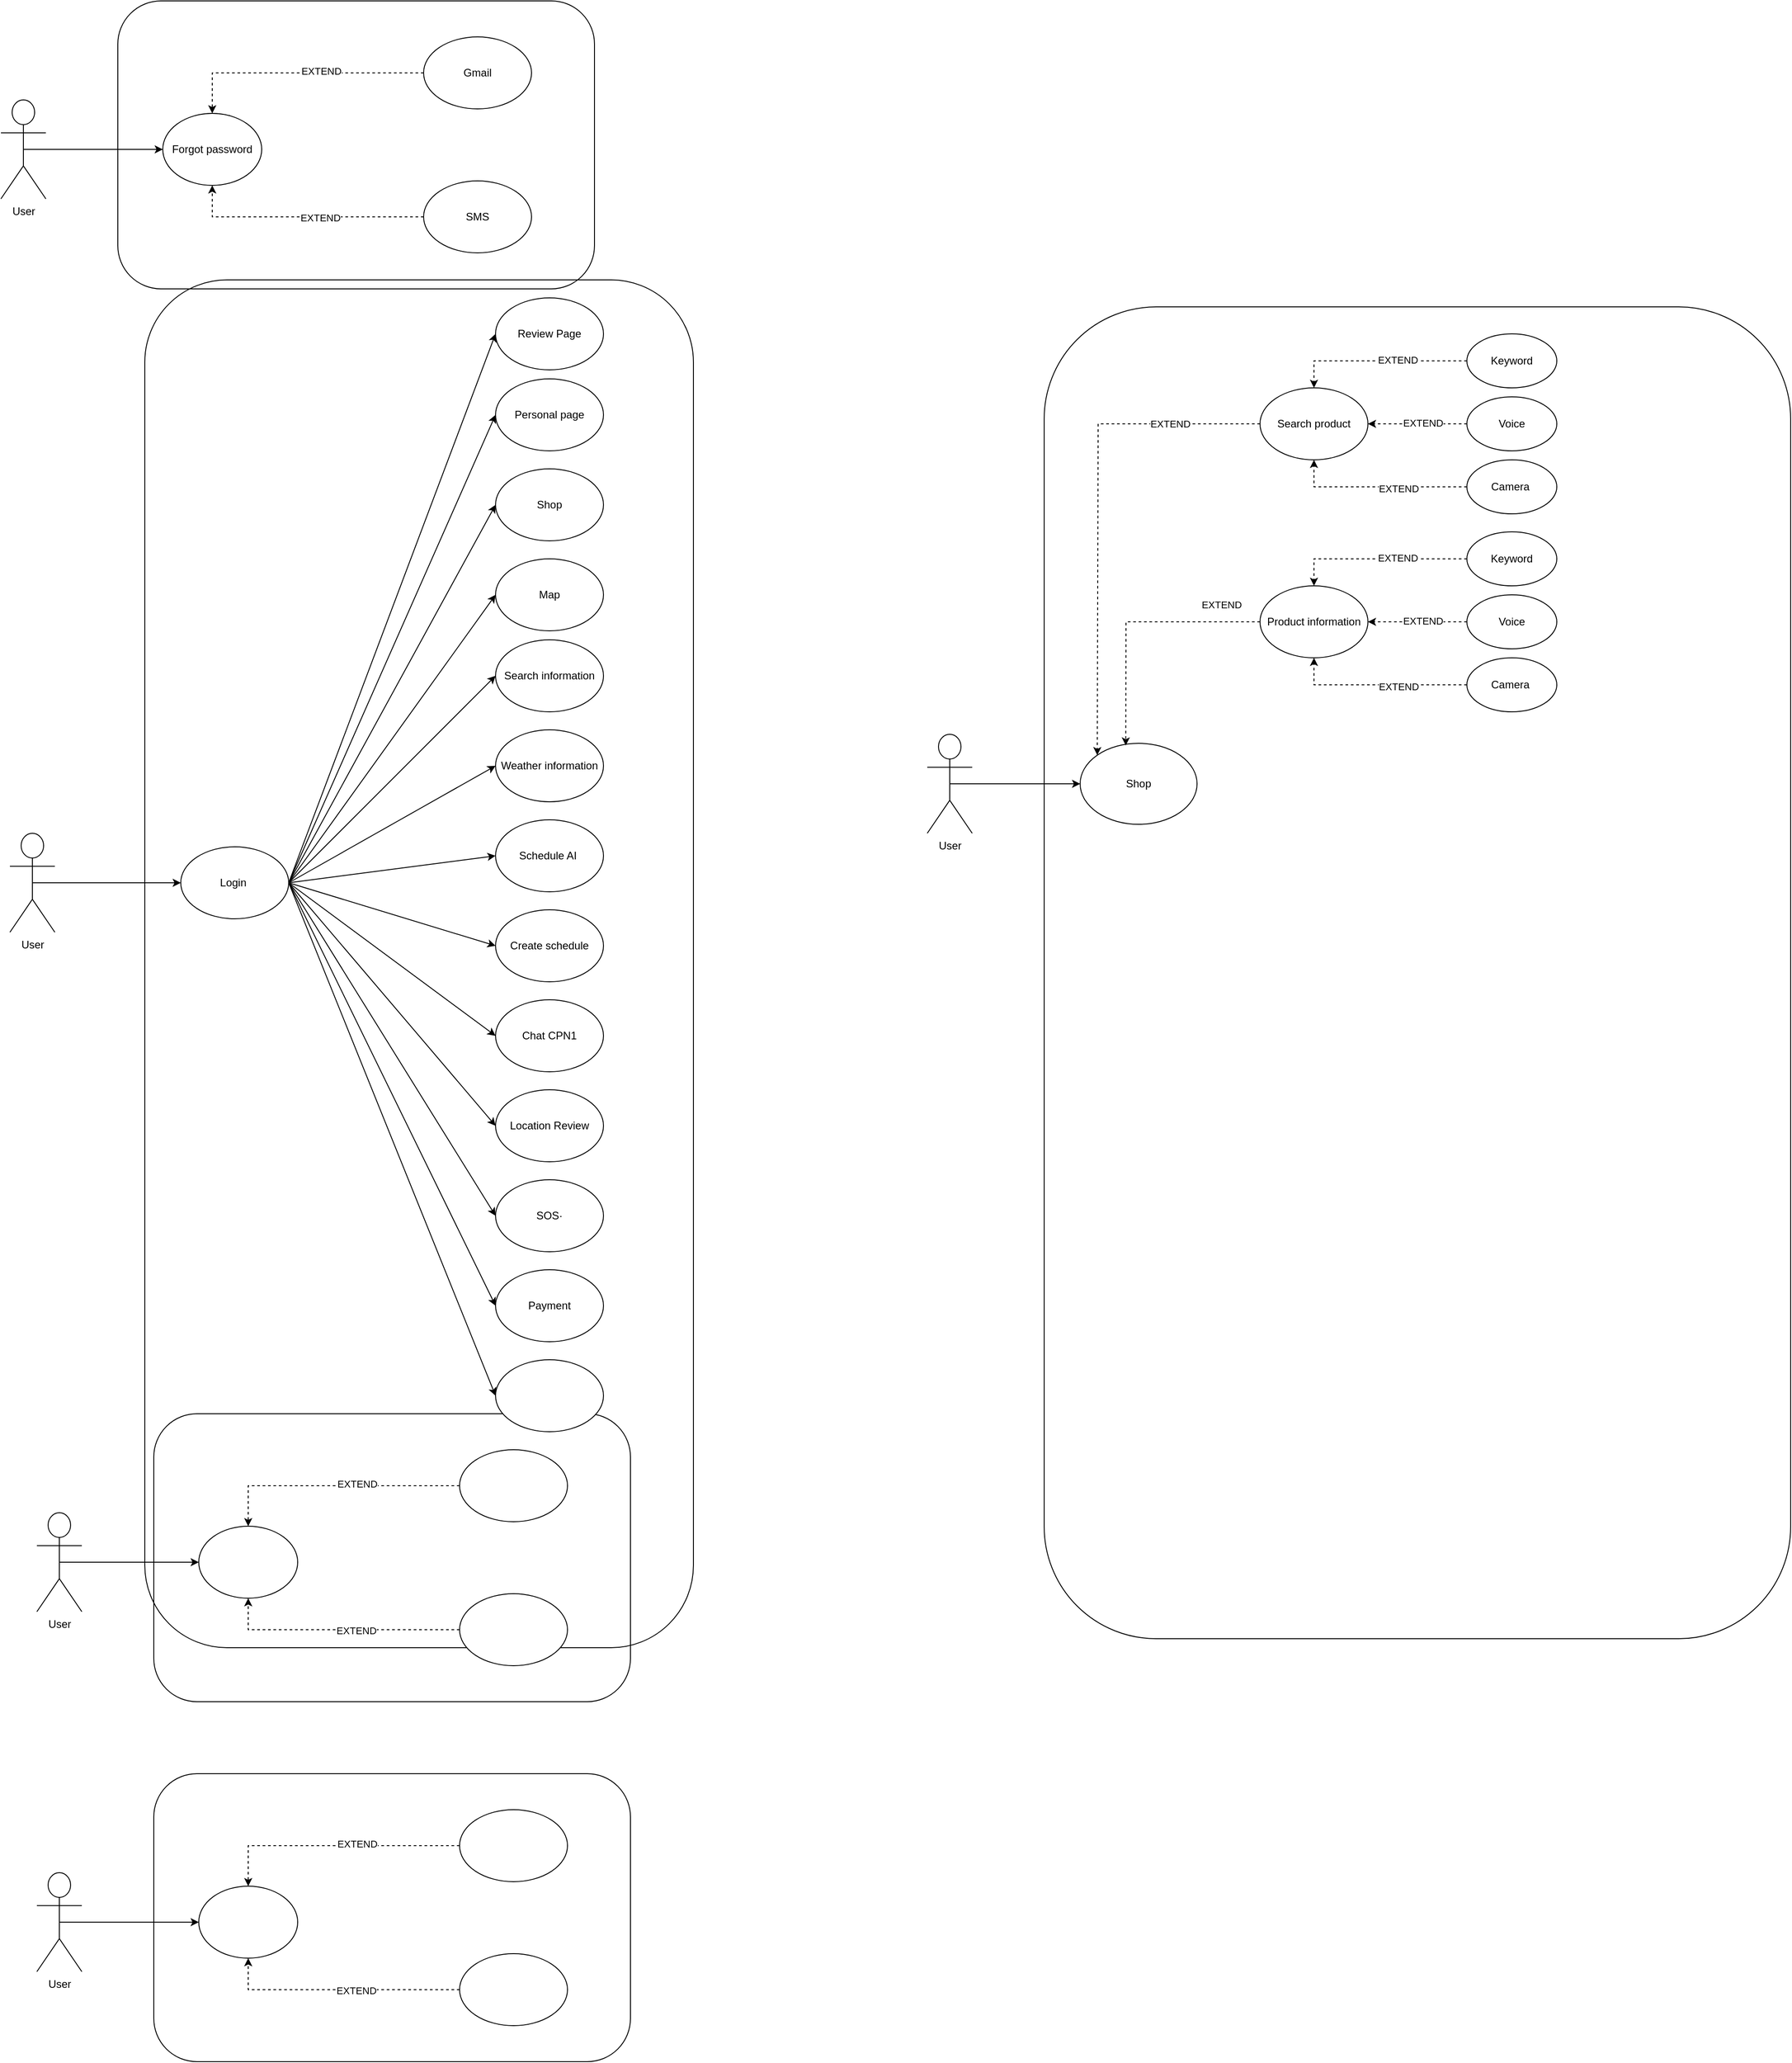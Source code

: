 <mxfile version="21.7.5" type="github">
  <diagram name="Page-1" id="LiZIJAQfsrwPQtG2lmVa">
    <mxGraphModel dx="590" dy="496" grid="1" gridSize="10" guides="1" tooltips="1" connect="1" arrows="1" fold="1" page="0" pageScale="1" pageWidth="827" pageHeight="1169" math="0" shadow="0">
      <root>
        <mxCell id="0" />
        <mxCell id="1" parent="0" />
        <mxCell id="o4KL-rw5gseDouzTh5if-1" value="User" style="shape=umlActor;verticalLabelPosition=bottom;verticalAlign=top;html=1;outlineConnect=0;" parent="1" vertex="1">
          <mxGeometry x="-230" y="765" width="50" height="110" as="geometry" />
        </mxCell>
        <mxCell id="o4KL-rw5gseDouzTh5if-2" value="" style="rounded=1;whiteSpace=wrap;html=1;fillColor=default;gradientColor=none;" parent="1" vertex="1">
          <mxGeometry x="-80" y="150" width="610" height="1520" as="geometry" />
        </mxCell>
        <mxCell id="o4KL-rw5gseDouzTh5if-5" value="" style="endArrow=classic;html=1;rounded=0;exitX=0.5;exitY=0.5;exitDx=0;exitDy=0;exitPerimeter=0;" parent="1" source="o4KL-rw5gseDouzTh5if-1" target="o4KL-rw5gseDouzTh5if-6" edge="1">
          <mxGeometry width="50" height="50" relative="1" as="geometry">
            <mxPoint x="-40" y="710" as="sourcePoint" />
            <mxPoint x="10" y="660" as="targetPoint" />
          </mxGeometry>
        </mxCell>
        <mxCell id="o4KL-rw5gseDouzTh5if-6" value="Login&amp;nbsp;" style="ellipse;whiteSpace=wrap;html=1;" parent="1" vertex="1">
          <mxGeometry x="-40" y="780" width="120" height="80" as="geometry" />
        </mxCell>
        <mxCell id="o4KL-rw5gseDouzTh5if-8" value="Shop" style="ellipse;whiteSpace=wrap;html=1;" vertex="1" parent="1">
          <mxGeometry x="310" y="360" width="120" height="80" as="geometry" />
        </mxCell>
        <mxCell id="FIUOrSrpIhpgKhwXsFsE-1" value="" style="rounded=1;whiteSpace=wrap;html=1;gradientColor=none;fillColor=none;" parent="1" vertex="1">
          <mxGeometry x="-110" y="-160" width="530" height="320" as="geometry" />
        </mxCell>
        <mxCell id="o4KL-rw5gseDouzTh5if-10" value="" style="endArrow=classic;html=1;rounded=0;entryX=0;entryY=0.5;entryDx=0;entryDy=0;exitX=1;exitY=0.5;exitDx=0;exitDy=0;" edge="1" parent="1" source="o4KL-rw5gseDouzTh5if-6" target="o4KL-rw5gseDouzTh5if-8">
          <mxGeometry width="50" height="50" relative="1" as="geometry">
            <mxPoint x="80" y="690" as="sourcePoint" />
            <mxPoint x="280" y="690" as="targetPoint" />
            <Array as="points" />
          </mxGeometry>
        </mxCell>
        <mxCell id="FIUOrSrpIhpgKhwXsFsE-3" value="User" style="shape=umlActor;verticalLabelPosition=bottom;verticalAlign=top;html=1;outlineConnect=0;" parent="1" vertex="1">
          <mxGeometry x="-240" y="-50" width="50" height="110" as="geometry" />
        </mxCell>
        <mxCell id="o4KL-rw5gseDouzTh5if-12" value="Map" style="ellipse;whiteSpace=wrap;html=1;" vertex="1" parent="1">
          <mxGeometry x="310" y="460" width="120" height="80" as="geometry" />
        </mxCell>
        <mxCell id="FIUOrSrpIhpgKhwXsFsE-6" value="Forgot password" style="ellipse;whiteSpace=wrap;html=1;" parent="1" vertex="1">
          <mxGeometry x="-60" y="-35" width="110" height="80" as="geometry" />
        </mxCell>
        <mxCell id="o4KL-rw5gseDouzTh5if-13" value="Schedule AI&amp;nbsp;" style="ellipse;whiteSpace=wrap;html=1;" vertex="1" parent="1">
          <mxGeometry x="310" y="750" width="120" height="80" as="geometry" />
        </mxCell>
        <mxCell id="FIUOrSrpIhpgKhwXsFsE-8" value="" style="endArrow=classic;html=1;rounded=0;exitX=0.5;exitY=0.5;exitDx=0;exitDy=0;exitPerimeter=0;entryX=0;entryY=0.5;entryDx=0;entryDy=0;" parent="1" source="FIUOrSrpIhpgKhwXsFsE-3" target="FIUOrSrpIhpgKhwXsFsE-6" edge="1">
          <mxGeometry width="50" height="50" relative="1" as="geometry">
            <mxPoint x="-170" y="40" as="sourcePoint" />
            <mxPoint x="-120" y="-10" as="targetPoint" />
          </mxGeometry>
        </mxCell>
        <mxCell id="FIUOrSrpIhpgKhwXsFsE-9" value="" style="endArrow=classic;html=1;rounded=0;dashed=1;entryX=0.5;entryY=0;entryDx=0;entryDy=0;exitX=0;exitY=0.5;exitDx=0;exitDy=0;" parent="1" source="FIUOrSrpIhpgKhwXsFsE-10" target="FIUOrSrpIhpgKhwXsFsE-6" edge="1">
          <mxGeometry width="50" height="50" relative="1" as="geometry">
            <mxPoint x="-180" y="20" as="sourcePoint" />
            <mxPoint x="-150" y="-30" as="targetPoint" />
            <Array as="points">
              <mxPoint x="-5" y="-80" />
            </Array>
          </mxGeometry>
        </mxCell>
        <mxCell id="4AnUg2Zelw4eqNy12WJW-4" value="EXTEND" style="edgeLabel;html=1;align=center;verticalAlign=middle;resizable=0;points=[];" vertex="1" connectable="0" parent="FIUOrSrpIhpgKhwXsFsE-9">
          <mxGeometry x="-0.183" y="-2" relative="1" as="geometry">
            <mxPoint as="offset" />
          </mxGeometry>
        </mxCell>
        <mxCell id="o4KL-rw5gseDouzTh5if-15" value="Weather information" style="ellipse;whiteSpace=wrap;html=1;" vertex="1" parent="1">
          <mxGeometry x="310" y="650" width="120" height="80" as="geometry" />
        </mxCell>
        <mxCell id="FIUOrSrpIhpgKhwXsFsE-10" value="Gmail" style="ellipse;whiteSpace=wrap;html=1;" parent="1" vertex="1">
          <mxGeometry x="230" y="-120" width="120" height="80" as="geometry" />
        </mxCell>
        <mxCell id="4AnUg2Zelw4eqNy12WJW-2" value="" style="endArrow=classic;html=1;rounded=0;dashed=1;entryX=0.5;entryY=1;entryDx=0;entryDy=0;exitX=0;exitY=0.5;exitDx=0;exitDy=0;" edge="1" parent="1" source="4AnUg2Zelw4eqNy12WJW-3" target="FIUOrSrpIhpgKhwXsFsE-6">
          <mxGeometry width="50" height="50" relative="1" as="geometry">
            <mxPoint x="-180" y="180" as="sourcePoint" />
            <mxPoint x="-5" y="125" as="targetPoint" />
            <Array as="points">
              <mxPoint x="-5" y="80" />
            </Array>
          </mxGeometry>
        </mxCell>
        <mxCell id="4AnUg2Zelw4eqNy12WJW-5" value="EXTEND" style="edgeLabel;html=1;align=center;verticalAlign=middle;resizable=0;points=[];" vertex="1" connectable="0" parent="4AnUg2Zelw4eqNy12WJW-2">
          <mxGeometry x="-0.144" y="1" relative="1" as="geometry">
            <mxPoint as="offset" />
          </mxGeometry>
        </mxCell>
        <mxCell id="o4KL-rw5gseDouzTh5if-16" value="Create schedule" style="ellipse;whiteSpace=wrap;html=1;" vertex="1" parent="1">
          <mxGeometry x="310" y="850" width="120" height="80" as="geometry" />
        </mxCell>
        <mxCell id="4AnUg2Zelw4eqNy12WJW-3" value="SMS" style="ellipse;whiteSpace=wrap;html=1;" vertex="1" parent="1">
          <mxGeometry x="230" y="40" width="120" height="80" as="geometry" />
        </mxCell>
        <mxCell id="o4KL-rw5gseDouzTh5if-17" value="Location Review" style="ellipse;whiteSpace=wrap;html=1;" vertex="1" parent="1">
          <mxGeometry x="310" y="1050" width="120" height="80" as="geometry" />
        </mxCell>
        <mxCell id="4AnUg2Zelw4eqNy12WJW-6" value="" style="rounded=1;whiteSpace=wrap;html=1;gradientColor=none;fillColor=none;" vertex="1" parent="1">
          <mxGeometry x="920" y="180" width="830" height="1480" as="geometry" />
        </mxCell>
        <mxCell id="o4KL-rw5gseDouzTh5if-18" value="Chat CPN1" style="ellipse;whiteSpace=wrap;html=1;" vertex="1" parent="1">
          <mxGeometry x="310" y="950" width="120" height="80" as="geometry" />
        </mxCell>
        <mxCell id="4AnUg2Zelw4eqNy12WJW-7" value="User" style="shape=umlActor;verticalLabelPosition=bottom;verticalAlign=top;html=1;outlineConnect=0;" vertex="1" parent="1">
          <mxGeometry x="790" y="655" width="50" height="110" as="geometry" />
        </mxCell>
        <mxCell id="o4KL-rw5gseDouzTh5if-19" value="" style="endArrow=classic;html=1;rounded=0;entryX=0;entryY=0.5;entryDx=0;entryDy=0;exitX=1;exitY=0.5;exitDx=0;exitDy=0;" edge="1" parent="1" source="o4KL-rw5gseDouzTh5if-6" target="o4KL-rw5gseDouzTh5if-12">
          <mxGeometry width="50" height="50" relative="1" as="geometry">
            <mxPoint x="80" y="690" as="sourcePoint" />
            <mxPoint x="280" y="690" as="targetPoint" />
            <Array as="points" />
          </mxGeometry>
        </mxCell>
        <mxCell id="4AnUg2Zelw4eqNy12WJW-8" value="Shop" style="ellipse;whiteSpace=wrap;html=1;" vertex="1" parent="1">
          <mxGeometry x="960" y="665" width="130" height="90" as="geometry" />
        </mxCell>
        <mxCell id="o4KL-rw5gseDouzTh5if-20" value="" style="endArrow=classic;html=1;rounded=0;entryX=0;entryY=0.5;entryDx=0;entryDy=0;exitX=1;exitY=0.5;exitDx=0;exitDy=0;" edge="1" parent="1" source="o4KL-rw5gseDouzTh5if-6" target="o4KL-rw5gseDouzTh5if-13">
          <mxGeometry width="50" height="50" relative="1" as="geometry">
            <mxPoint x="80" y="690" as="sourcePoint" />
            <mxPoint x="320" y="440" as="targetPoint" />
            <Array as="points" />
          </mxGeometry>
        </mxCell>
        <mxCell id="4AnUg2Zelw4eqNy12WJW-9" value="" style="endArrow=classic;html=1;rounded=0;exitX=0.5;exitY=0.5;exitDx=0;exitDy=0;exitPerimeter=0;entryX=0;entryY=0.5;entryDx=0;entryDy=0;" edge="1" parent="1" source="4AnUg2Zelw4eqNy12WJW-7" target="4AnUg2Zelw4eqNy12WJW-8">
          <mxGeometry width="50" height="50" relative="1" as="geometry">
            <mxPoint x="860" y="745" as="sourcePoint" />
            <mxPoint x="910" y="695" as="targetPoint" />
          </mxGeometry>
        </mxCell>
        <mxCell id="o4KL-rw5gseDouzTh5if-21" value="" style="endArrow=classic;html=1;rounded=0;entryX=0;entryY=0.5;entryDx=0;entryDy=0;exitX=1;exitY=0.5;exitDx=0;exitDy=0;" edge="1" parent="1" source="o4KL-rw5gseDouzTh5if-6" target="o4KL-rw5gseDouzTh5if-28">
          <mxGeometry width="50" height="50" relative="1" as="geometry">
            <mxPoint x="90" y="690" as="sourcePoint" />
            <mxPoint x="310" y="660" as="targetPoint" />
            <Array as="points" />
          </mxGeometry>
        </mxCell>
        <mxCell id="4AnUg2Zelw4eqNy12WJW-10" value="" style="endArrow=classic;html=1;rounded=0;dashed=1;entryX=0;entryY=0;entryDx=0;entryDy=0;exitX=0;exitY=0.5;exitDx=0;exitDy=0;" edge="1" parent="1" source="4AnUg2Zelw4eqNy12WJW-12" target="4AnUg2Zelw4eqNy12WJW-8">
          <mxGeometry width="50" height="50" relative="1" as="geometry">
            <mxPoint x="850" y="410" as="sourcePoint" />
            <mxPoint x="880" y="360" as="targetPoint" />
            <Array as="points">
              <mxPoint x="980" y="310" />
            </Array>
          </mxGeometry>
        </mxCell>
        <mxCell id="4AnUg2Zelw4eqNy12WJW-11" value="EXTEND" style="edgeLabel;html=1;align=center;verticalAlign=middle;resizable=0;points=[];" vertex="1" connectable="0" parent="4AnUg2Zelw4eqNy12WJW-10">
          <mxGeometry x="-0.183" y="-2" relative="1" as="geometry">
            <mxPoint x="82" y="-44" as="offset" />
          </mxGeometry>
        </mxCell>
        <mxCell id="o4KL-rw5gseDouzTh5if-22" value="" style="endArrow=classic;html=1;rounded=0;entryX=0;entryY=0.5;entryDx=0;entryDy=0;exitX=1;exitY=0.5;exitDx=0;exitDy=0;" edge="1" parent="1" source="o4KL-rw5gseDouzTh5if-6" target="o4KL-rw5gseDouzTh5if-15">
          <mxGeometry width="50" height="50" relative="1" as="geometry">
            <mxPoint x="90" y="690" as="sourcePoint" />
            <mxPoint x="330" y="570" as="targetPoint" />
            <Array as="points" />
          </mxGeometry>
        </mxCell>
        <mxCell id="4AnUg2Zelw4eqNy12WJW-12" value="Search product" style="ellipse;whiteSpace=wrap;html=1;" vertex="1" parent="1">
          <mxGeometry x="1160" y="270" width="120" height="80" as="geometry" />
        </mxCell>
        <mxCell id="o4KL-rw5gseDouzTh5if-23" value="" style="endArrow=classic;html=1;rounded=0;entryX=0;entryY=0.5;entryDx=0;entryDy=0;exitX=1;exitY=0.5;exitDx=0;exitDy=0;" edge="1" parent="1" source="o4KL-rw5gseDouzTh5if-6" target="o4KL-rw5gseDouzTh5if-16">
          <mxGeometry width="50" height="50" relative="1" as="geometry">
            <mxPoint x="80" y="690" as="sourcePoint" />
            <mxPoint x="320" y="775" as="targetPoint" />
            <Array as="points" />
          </mxGeometry>
        </mxCell>
        <mxCell id="4AnUg2Zelw4eqNy12WJW-13" value="" style="endArrow=classic;html=1;rounded=0;dashed=1;exitX=0;exitY=0.5;exitDx=0;exitDy=0;entryX=0.39;entryY=0.027;entryDx=0;entryDy=0;entryPerimeter=0;" edge="1" parent="1" source="4AnUg2Zelw4eqNy12WJW-15" target="4AnUg2Zelw4eqNy12WJW-8">
          <mxGeometry width="50" height="50" relative="1" as="geometry">
            <mxPoint x="850" y="570" as="sourcePoint" />
            <mxPoint x="1025" y="670" as="targetPoint" />
            <Array as="points">
              <mxPoint x="1011" y="530" />
            </Array>
          </mxGeometry>
        </mxCell>
        <mxCell id="4AnUg2Zelw4eqNy12WJW-14" value="EXTEND" style="edgeLabel;html=1;align=center;verticalAlign=middle;resizable=0;points=[];" vertex="1" connectable="0" parent="4AnUg2Zelw4eqNy12WJW-13">
          <mxGeometry x="-0.144" y="1" relative="1" as="geometry">
            <mxPoint x="79" y="-20" as="offset" />
          </mxGeometry>
        </mxCell>
        <mxCell id="o4KL-rw5gseDouzTh5if-24" value="" style="endArrow=classic;html=1;rounded=0;exitX=1;exitY=0.5;exitDx=0;exitDy=0;entryX=0;entryY=0.5;entryDx=0;entryDy=0;" edge="1" parent="1" source="o4KL-rw5gseDouzTh5if-6" target="o4KL-rw5gseDouzTh5if-17">
          <mxGeometry width="50" height="50" relative="1" as="geometry">
            <mxPoint x="680" y="780" as="sourcePoint" />
            <mxPoint x="730" y="730" as="targetPoint" />
          </mxGeometry>
        </mxCell>
        <mxCell id="4AnUg2Zelw4eqNy12WJW-15" value="Product information" style="ellipse;whiteSpace=wrap;html=1;" vertex="1" parent="1">
          <mxGeometry x="1160" y="490" width="120" height="80" as="geometry" />
        </mxCell>
        <mxCell id="o4KL-rw5gseDouzTh5if-25" value="" style="endArrow=classic;html=1;rounded=0;entryX=0;entryY=0.5;entryDx=0;entryDy=0;exitX=1;exitY=0.5;exitDx=0;exitDy=0;" edge="1" parent="1" source="o4KL-rw5gseDouzTh5if-6" target="o4KL-rw5gseDouzTh5if-18">
          <mxGeometry width="50" height="50" relative="1" as="geometry">
            <mxPoint x="100" y="715" as="sourcePoint" />
            <mxPoint x="330" y="785" as="targetPoint" />
            <Array as="points" />
          </mxGeometry>
        </mxCell>
        <mxCell id="4AnUg2Zelw4eqNy12WJW-16" value="" style="rounded=1;whiteSpace=wrap;html=1;gradientColor=none;fillColor=none;" vertex="1" parent="1">
          <mxGeometry x="-70" y="1410" width="530" height="320" as="geometry" />
        </mxCell>
        <mxCell id="o4KL-rw5gseDouzTh5if-26" value="SOS·" style="ellipse;whiteSpace=wrap;html=1;" vertex="1" parent="1">
          <mxGeometry x="310" y="1150" width="120" height="80" as="geometry" />
        </mxCell>
        <mxCell id="4AnUg2Zelw4eqNy12WJW-17" value="User" style="shape=umlActor;verticalLabelPosition=bottom;verticalAlign=top;html=1;outlineConnect=0;" vertex="1" parent="1">
          <mxGeometry x="-200" y="1520" width="50" height="110" as="geometry" />
        </mxCell>
        <mxCell id="o4KL-rw5gseDouzTh5if-27" value="" style="endArrow=classic;html=1;rounded=0;exitX=1;exitY=0.5;exitDx=0;exitDy=0;entryX=0;entryY=0.5;entryDx=0;entryDy=0;" edge="1" parent="1" source="o4KL-rw5gseDouzTh5if-6" target="o4KL-rw5gseDouzTh5if-26">
          <mxGeometry width="50" height="50" relative="1" as="geometry">
            <mxPoint x="680" y="960" as="sourcePoint" />
            <mxPoint x="730" y="910" as="targetPoint" />
          </mxGeometry>
        </mxCell>
        <mxCell id="4AnUg2Zelw4eqNy12WJW-18" value="" style="ellipse;whiteSpace=wrap;html=1;" vertex="1" parent="1">
          <mxGeometry x="-20" y="1535" width="110" height="80" as="geometry" />
        </mxCell>
        <mxCell id="4AnUg2Zelw4eqNy12WJW-19" value="" style="endArrow=classic;html=1;rounded=0;exitX=0.5;exitY=0.5;exitDx=0;exitDy=0;exitPerimeter=0;entryX=0;entryY=0.5;entryDx=0;entryDy=0;" edge="1" parent="1" source="4AnUg2Zelw4eqNy12WJW-17" target="4AnUg2Zelw4eqNy12WJW-18">
          <mxGeometry width="50" height="50" relative="1" as="geometry">
            <mxPoint x="-130" y="1610" as="sourcePoint" />
            <mxPoint x="-80" y="1560" as="targetPoint" />
          </mxGeometry>
        </mxCell>
        <mxCell id="4AnUg2Zelw4eqNy12WJW-20" value="" style="endArrow=classic;html=1;rounded=0;dashed=1;entryX=0.5;entryY=0;entryDx=0;entryDy=0;exitX=0;exitY=0.5;exitDx=0;exitDy=0;" edge="1" parent="1" source="4AnUg2Zelw4eqNy12WJW-22" target="4AnUg2Zelw4eqNy12WJW-18">
          <mxGeometry width="50" height="50" relative="1" as="geometry">
            <mxPoint x="-140" y="1590" as="sourcePoint" />
            <mxPoint x="-110" y="1540" as="targetPoint" />
            <Array as="points">
              <mxPoint x="35" y="1490" />
            </Array>
          </mxGeometry>
        </mxCell>
        <mxCell id="4AnUg2Zelw4eqNy12WJW-21" value="EXTEND" style="edgeLabel;html=1;align=center;verticalAlign=middle;resizable=0;points=[];" vertex="1" connectable="0" parent="4AnUg2Zelw4eqNy12WJW-20">
          <mxGeometry x="-0.183" y="-2" relative="1" as="geometry">
            <mxPoint as="offset" />
          </mxGeometry>
        </mxCell>
        <mxCell id="4AnUg2Zelw4eqNy12WJW-22" value="" style="ellipse;whiteSpace=wrap;html=1;" vertex="1" parent="1">
          <mxGeometry x="270" y="1450" width="120" height="80" as="geometry" />
        </mxCell>
        <mxCell id="4AnUg2Zelw4eqNy12WJW-23" value="" style="endArrow=classic;html=1;rounded=0;dashed=1;entryX=0.5;entryY=1;entryDx=0;entryDy=0;exitX=0;exitY=0.5;exitDx=0;exitDy=0;" edge="1" parent="1" source="4AnUg2Zelw4eqNy12WJW-25" target="4AnUg2Zelw4eqNy12WJW-18">
          <mxGeometry width="50" height="50" relative="1" as="geometry">
            <mxPoint x="-140" y="1750" as="sourcePoint" />
            <mxPoint x="35" y="1695" as="targetPoint" />
            <Array as="points">
              <mxPoint x="35" y="1650" />
            </Array>
          </mxGeometry>
        </mxCell>
        <mxCell id="4AnUg2Zelw4eqNy12WJW-24" value="EXTEND" style="edgeLabel;html=1;align=center;verticalAlign=middle;resizable=0;points=[];" vertex="1" connectable="0" parent="4AnUg2Zelw4eqNy12WJW-23">
          <mxGeometry x="-0.144" y="1" relative="1" as="geometry">
            <mxPoint as="offset" />
          </mxGeometry>
        </mxCell>
        <mxCell id="4AnUg2Zelw4eqNy12WJW-25" value="" style="ellipse;whiteSpace=wrap;html=1;" vertex="1" parent="1">
          <mxGeometry x="270" y="1610" width="120" height="80" as="geometry" />
        </mxCell>
        <mxCell id="4AnUg2Zelw4eqNy12WJW-26" value="" style="rounded=1;whiteSpace=wrap;html=1;gradientColor=none;fillColor=none;" vertex="1" parent="1">
          <mxGeometry x="-70" y="1810" width="530" height="320" as="geometry" />
        </mxCell>
        <mxCell id="4AnUg2Zelw4eqNy12WJW-27" value="User" style="shape=umlActor;verticalLabelPosition=bottom;verticalAlign=top;html=1;outlineConnect=0;" vertex="1" parent="1">
          <mxGeometry x="-200" y="1920" width="50" height="110" as="geometry" />
        </mxCell>
        <mxCell id="4AnUg2Zelw4eqNy12WJW-28" value="" style="ellipse;whiteSpace=wrap;html=1;" vertex="1" parent="1">
          <mxGeometry x="-20" y="1935" width="110" height="80" as="geometry" />
        </mxCell>
        <mxCell id="4AnUg2Zelw4eqNy12WJW-29" value="" style="endArrow=classic;html=1;rounded=0;exitX=0.5;exitY=0.5;exitDx=0;exitDy=0;exitPerimeter=0;entryX=0;entryY=0.5;entryDx=0;entryDy=0;" edge="1" parent="1" source="4AnUg2Zelw4eqNy12WJW-27" target="4AnUg2Zelw4eqNy12WJW-28">
          <mxGeometry width="50" height="50" relative="1" as="geometry">
            <mxPoint x="-130" y="2010" as="sourcePoint" />
            <mxPoint x="-80" y="1960" as="targetPoint" />
          </mxGeometry>
        </mxCell>
        <mxCell id="4AnUg2Zelw4eqNy12WJW-30" value="" style="endArrow=classic;html=1;rounded=0;dashed=1;entryX=0.5;entryY=0;entryDx=0;entryDy=0;exitX=0;exitY=0.5;exitDx=0;exitDy=0;" edge="1" parent="1" source="4AnUg2Zelw4eqNy12WJW-32" target="4AnUg2Zelw4eqNy12WJW-28">
          <mxGeometry width="50" height="50" relative="1" as="geometry">
            <mxPoint x="-140" y="1990" as="sourcePoint" />
            <mxPoint x="-110" y="1940" as="targetPoint" />
            <Array as="points">
              <mxPoint x="35" y="1890" />
            </Array>
          </mxGeometry>
        </mxCell>
        <mxCell id="4AnUg2Zelw4eqNy12WJW-31" value="EXTEND" style="edgeLabel;html=1;align=center;verticalAlign=middle;resizable=0;points=[];" vertex="1" connectable="0" parent="4AnUg2Zelw4eqNy12WJW-30">
          <mxGeometry x="-0.183" y="-2" relative="1" as="geometry">
            <mxPoint as="offset" />
          </mxGeometry>
        </mxCell>
        <mxCell id="4AnUg2Zelw4eqNy12WJW-32" value="" style="ellipse;whiteSpace=wrap;html=1;" vertex="1" parent="1">
          <mxGeometry x="270" y="1850" width="120" height="80" as="geometry" />
        </mxCell>
        <mxCell id="4AnUg2Zelw4eqNy12WJW-33" value="" style="endArrow=classic;html=1;rounded=0;dashed=1;entryX=0.5;entryY=1;entryDx=0;entryDy=0;exitX=0;exitY=0.5;exitDx=0;exitDy=0;" edge="1" parent="1" source="4AnUg2Zelw4eqNy12WJW-35" target="4AnUg2Zelw4eqNy12WJW-28">
          <mxGeometry width="50" height="50" relative="1" as="geometry">
            <mxPoint x="-140" y="2150" as="sourcePoint" />
            <mxPoint x="35" y="2095" as="targetPoint" />
            <Array as="points">
              <mxPoint x="35" y="2050" />
            </Array>
          </mxGeometry>
        </mxCell>
        <mxCell id="4AnUg2Zelw4eqNy12WJW-34" value="EXTEND" style="edgeLabel;html=1;align=center;verticalAlign=middle;resizable=0;points=[];" vertex="1" connectable="0" parent="4AnUg2Zelw4eqNy12WJW-33">
          <mxGeometry x="-0.144" y="1" relative="1" as="geometry">
            <mxPoint as="offset" />
          </mxGeometry>
        </mxCell>
        <mxCell id="4AnUg2Zelw4eqNy12WJW-35" value="" style="ellipse;whiteSpace=wrap;html=1;" vertex="1" parent="1">
          <mxGeometry x="270" y="2010" width="120" height="80" as="geometry" />
        </mxCell>
        <mxCell id="4AnUg2Zelw4eqNy12WJW-36" value="Keyword" style="ellipse;whiteSpace=wrap;html=1;" vertex="1" parent="1">
          <mxGeometry x="1390" y="210" width="100" height="60" as="geometry" />
        </mxCell>
        <mxCell id="o4KL-rw5gseDouzTh5if-28" value="Search information" style="ellipse;whiteSpace=wrap;html=1;" vertex="1" parent="1">
          <mxGeometry x="310" y="550" width="120" height="80" as="geometry" />
        </mxCell>
        <mxCell id="4AnUg2Zelw4eqNy12WJW-37" value="Voice" style="ellipse;whiteSpace=wrap;html=1;" vertex="1" parent="1">
          <mxGeometry x="1390" y="280" width="100" height="60" as="geometry" />
        </mxCell>
        <mxCell id="o4KL-rw5gseDouzTh5if-29" value="Review Page" style="ellipse;whiteSpace=wrap;html=1;" vertex="1" parent="1">
          <mxGeometry x="310" y="170" width="120" height="80" as="geometry" />
        </mxCell>
        <mxCell id="4AnUg2Zelw4eqNy12WJW-38" value="Camera&amp;nbsp;" style="ellipse;whiteSpace=wrap;html=1;" vertex="1" parent="1">
          <mxGeometry x="1390" y="350" width="100" height="60" as="geometry" />
        </mxCell>
        <mxCell id="o4KL-rw5gseDouzTh5if-30" value="Personal page" style="ellipse;whiteSpace=wrap;html=1;" vertex="1" parent="1">
          <mxGeometry x="310" y="260" width="120" height="80" as="geometry" />
        </mxCell>
        <mxCell id="4AnUg2Zelw4eqNy12WJW-39" value="" style="endArrow=classic;html=1;rounded=0;entryX=1;entryY=0.5;entryDx=0;entryDy=0;exitX=0;exitY=0.5;exitDx=0;exitDy=0;dashed=1;" edge="1" parent="1" source="4AnUg2Zelw4eqNy12WJW-37" target="4AnUg2Zelw4eqNy12WJW-12">
          <mxGeometry width="50" height="50" relative="1" as="geometry">
            <mxPoint x="1300" y="420" as="sourcePoint" />
            <mxPoint x="1350" y="370" as="targetPoint" />
          </mxGeometry>
        </mxCell>
        <mxCell id="4AnUg2Zelw4eqNy12WJW-43" value="EXTEND" style="edgeLabel;html=1;align=center;verticalAlign=middle;resizable=0;points=[];" vertex="1" connectable="0" parent="4AnUg2Zelw4eqNy12WJW-39">
          <mxGeometry x="-0.107" y="-1" relative="1" as="geometry">
            <mxPoint as="offset" />
          </mxGeometry>
        </mxCell>
        <mxCell id="o4KL-rw5gseDouzTh5if-32" value="" style="endArrow=classic;html=1;rounded=0;entryX=0;entryY=0.5;entryDx=0;entryDy=0;exitX=1;exitY=0.5;exitDx=0;exitDy=0;" edge="1" parent="1" source="o4KL-rw5gseDouzTh5if-6" target="o4KL-rw5gseDouzTh5if-30">
          <mxGeometry width="50" height="50" relative="1" as="geometry">
            <mxPoint x="90" y="700" as="sourcePoint" />
            <mxPoint x="320" y="410" as="targetPoint" />
            <Array as="points" />
          </mxGeometry>
        </mxCell>
        <mxCell id="4AnUg2Zelw4eqNy12WJW-40" value="" style="endArrow=classic;html=1;rounded=0;entryX=0.5;entryY=0;entryDx=0;entryDy=0;exitX=0;exitY=0.5;exitDx=0;exitDy=0;dashed=1;" edge="1" parent="1" source="4AnUg2Zelw4eqNy12WJW-36" target="4AnUg2Zelw4eqNy12WJW-12">
          <mxGeometry width="50" height="50" relative="1" as="geometry">
            <mxPoint x="1450" y="320" as="sourcePoint" />
            <mxPoint x="1290" y="320" as="targetPoint" />
            <Array as="points">
              <mxPoint x="1220" y="240" />
            </Array>
          </mxGeometry>
        </mxCell>
        <mxCell id="4AnUg2Zelw4eqNy12WJW-42" value="EXTEND" style="edgeLabel;html=1;align=center;verticalAlign=middle;resizable=0;points=[];" vertex="1" connectable="0" parent="4AnUg2Zelw4eqNy12WJW-40">
          <mxGeometry x="-0.226" y="-1" relative="1" as="geometry">
            <mxPoint as="offset" />
          </mxGeometry>
        </mxCell>
        <mxCell id="o4KL-rw5gseDouzTh5if-33" value="" style="endArrow=classic;html=1;rounded=0;entryX=0;entryY=0.5;entryDx=0;entryDy=0;exitX=1;exitY=0.5;exitDx=0;exitDy=0;" edge="1" parent="1" source="o4KL-rw5gseDouzTh5if-6" target="o4KL-rw5gseDouzTh5if-29">
          <mxGeometry width="50" height="50" relative="1" as="geometry">
            <mxPoint x="80" y="780" as="sourcePoint" />
            <mxPoint x="330" y="420" as="targetPoint" />
            <Array as="points" />
          </mxGeometry>
        </mxCell>
        <mxCell id="4AnUg2Zelw4eqNy12WJW-41" value="" style="endArrow=classic;html=1;rounded=0;entryX=0.5;entryY=1;entryDx=0;entryDy=0;exitX=0;exitY=0.5;exitDx=0;exitDy=0;dashed=1;" edge="1" parent="1" source="4AnUg2Zelw4eqNy12WJW-38" target="4AnUg2Zelw4eqNy12WJW-12">
          <mxGeometry width="50" height="50" relative="1" as="geometry">
            <mxPoint x="1440" y="380" as="sourcePoint" />
            <mxPoint x="1220" y="410" as="targetPoint" />
            <Array as="points">
              <mxPoint x="1220" y="380" />
            </Array>
          </mxGeometry>
        </mxCell>
        <mxCell id="4AnUg2Zelw4eqNy12WJW-44" value="EXTEND" style="edgeLabel;html=1;align=center;verticalAlign=middle;resizable=0;points=[];" vertex="1" connectable="0" parent="4AnUg2Zelw4eqNy12WJW-41">
          <mxGeometry x="-0.242" y="2" relative="1" as="geometry">
            <mxPoint as="offset" />
          </mxGeometry>
        </mxCell>
        <mxCell id="o4KL-rw5gseDouzTh5if-34" value="Payment" style="ellipse;whiteSpace=wrap;html=1;" vertex="1" parent="1">
          <mxGeometry x="310" y="1250" width="120" height="80" as="geometry" />
        </mxCell>
        <mxCell id="o4KL-rw5gseDouzTh5if-35" value="" style="endArrow=classic;html=1;rounded=0;exitX=1;exitY=0.5;exitDx=0;exitDy=0;entryX=0;entryY=0.5;entryDx=0;entryDy=0;" edge="1" parent="1" source="o4KL-rw5gseDouzTh5if-6" target="o4KL-rw5gseDouzTh5if-34">
          <mxGeometry width="50" height="50" relative="1" as="geometry">
            <mxPoint x="580" y="1030" as="sourcePoint" />
            <mxPoint x="630" y="980" as="targetPoint" />
          </mxGeometry>
        </mxCell>
        <mxCell id="o4KL-rw5gseDouzTh5if-36" value="" style="endArrow=classic;html=1;rounded=0;exitX=1;exitY=0.5;exitDx=0;exitDy=0;entryX=0;entryY=0.5;entryDx=0;entryDy=0;" edge="1" parent="1" source="o4KL-rw5gseDouzTh5if-6" target="o4KL-rw5gseDouzTh5if-37">
          <mxGeometry width="50" height="50" relative="1" as="geometry">
            <mxPoint x="580" y="1030" as="sourcePoint" />
            <mxPoint x="630" y="980" as="targetPoint" />
          </mxGeometry>
        </mxCell>
        <mxCell id="o4KL-rw5gseDouzTh5if-37" value="" style="ellipse;whiteSpace=wrap;html=1;" vertex="1" parent="1">
          <mxGeometry x="310" y="1350" width="120" height="80" as="geometry" />
        </mxCell>
        <mxCell id="4AnUg2Zelw4eqNy12WJW-45" value="Keyword" style="ellipse;whiteSpace=wrap;html=1;" vertex="1" parent="1">
          <mxGeometry x="1390" y="430" width="100" height="60" as="geometry" />
        </mxCell>
        <mxCell id="4AnUg2Zelw4eqNy12WJW-46" value="Voice" style="ellipse;whiteSpace=wrap;html=1;" vertex="1" parent="1">
          <mxGeometry x="1390" y="500" width="100" height="60" as="geometry" />
        </mxCell>
        <mxCell id="4AnUg2Zelw4eqNy12WJW-47" value="Camera&amp;nbsp;" style="ellipse;whiteSpace=wrap;html=1;" vertex="1" parent="1">
          <mxGeometry x="1390" y="570" width="100" height="60" as="geometry" />
        </mxCell>
        <mxCell id="4AnUg2Zelw4eqNy12WJW-48" value="" style="endArrow=classic;html=1;rounded=0;entryX=1;entryY=0.5;entryDx=0;entryDy=0;exitX=0;exitY=0.5;exitDx=0;exitDy=0;dashed=1;" edge="1" parent="1" source="4AnUg2Zelw4eqNy12WJW-46" target="4AnUg2Zelw4eqNy12WJW-15">
          <mxGeometry width="50" height="50" relative="1" as="geometry">
            <mxPoint x="1390" y="529.66" as="sourcePoint" />
            <mxPoint x="1280" y="529.66" as="targetPoint" />
          </mxGeometry>
        </mxCell>
        <mxCell id="4AnUg2Zelw4eqNy12WJW-49" value="EXTEND" style="edgeLabel;html=1;align=center;verticalAlign=middle;resizable=0;points=[];" vertex="1" connectable="0" parent="4AnUg2Zelw4eqNy12WJW-48">
          <mxGeometry x="-0.107" y="-1" relative="1" as="geometry">
            <mxPoint as="offset" />
          </mxGeometry>
        </mxCell>
        <mxCell id="4AnUg2Zelw4eqNy12WJW-50" value="" style="endArrow=classic;html=1;rounded=0;entryX=0.5;entryY=0;entryDx=0;entryDy=0;exitX=0;exitY=0.5;exitDx=0;exitDy=0;dashed=1;" edge="1" parent="1" source="4AnUg2Zelw4eqNy12WJW-45" target="4AnUg2Zelw4eqNy12WJW-15">
          <mxGeometry width="50" height="50" relative="1" as="geometry">
            <mxPoint x="1390" y="460" as="sourcePoint" />
            <mxPoint x="1220" y="490" as="targetPoint" />
            <Array as="points">
              <mxPoint x="1220" y="460" />
            </Array>
          </mxGeometry>
        </mxCell>
        <mxCell id="4AnUg2Zelw4eqNy12WJW-51" value="EXTEND" style="edgeLabel;html=1;align=center;verticalAlign=middle;resizable=0;points=[];" vertex="1" connectable="0" parent="4AnUg2Zelw4eqNy12WJW-50">
          <mxGeometry x="-0.226" y="-1" relative="1" as="geometry">
            <mxPoint as="offset" />
          </mxGeometry>
        </mxCell>
        <mxCell id="4AnUg2Zelw4eqNy12WJW-52" value="" style="endArrow=classic;html=1;rounded=0;entryX=0.5;entryY=1;entryDx=0;entryDy=0;exitX=0;exitY=0.5;exitDx=0;exitDy=0;dashed=1;" edge="1" parent="1">
          <mxGeometry width="50" height="50" relative="1" as="geometry">
            <mxPoint x="1390" y="600" as="sourcePoint" />
            <mxPoint x="1220" y="570" as="targetPoint" />
            <Array as="points">
              <mxPoint x="1220" y="600" />
            </Array>
          </mxGeometry>
        </mxCell>
        <mxCell id="4AnUg2Zelw4eqNy12WJW-53" value="EXTEND" style="edgeLabel;html=1;align=center;verticalAlign=middle;resizable=0;points=[];" vertex="1" connectable="0" parent="4AnUg2Zelw4eqNy12WJW-52">
          <mxGeometry x="-0.242" y="2" relative="1" as="geometry">
            <mxPoint as="offset" />
          </mxGeometry>
        </mxCell>
      </root>
    </mxGraphModel>
  </diagram>
</mxfile>
